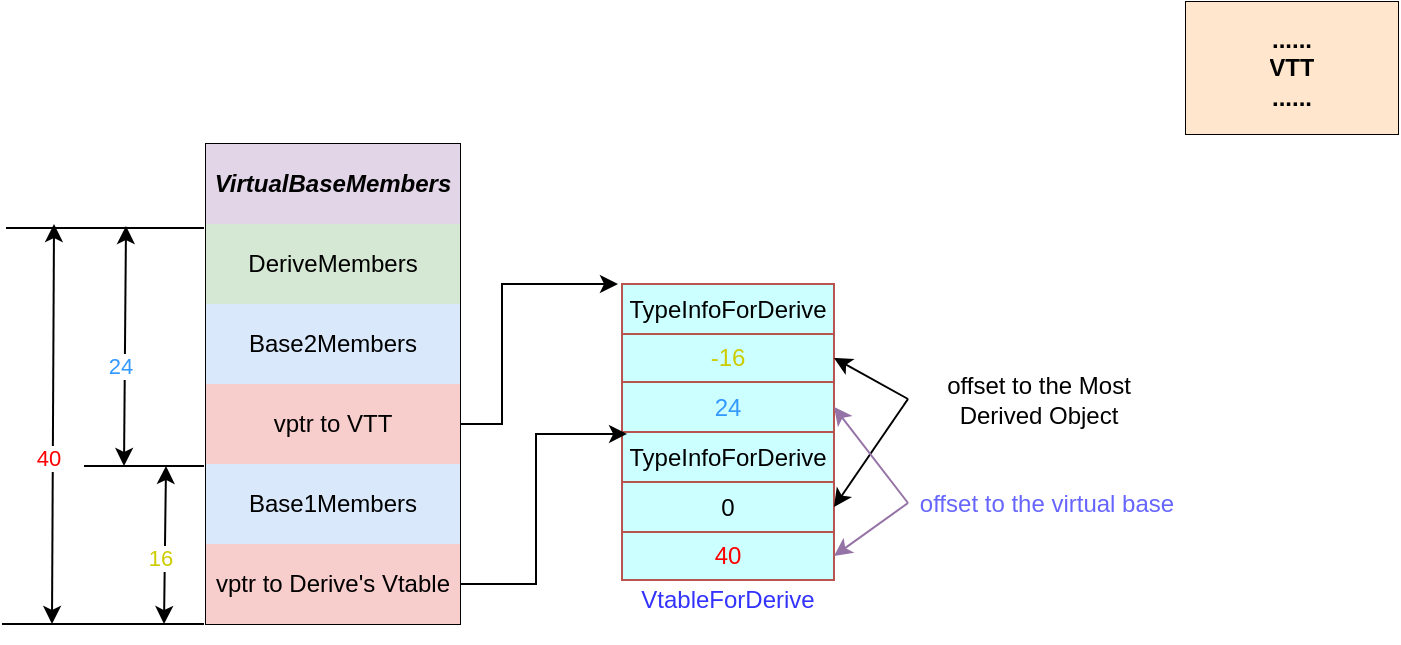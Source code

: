 <mxfile version="21.1.4" type="github">
  <diagram name="Page-1" id="Z4LBQn6rZYfF_phMx3Hy">
    <mxGraphModel dx="743" dy="404" grid="0" gridSize="10" guides="1" tooltips="1" connect="1" arrows="1" fold="1" page="0" pageScale="1" pageWidth="827" pageHeight="1169" math="0" shadow="0">
      <root>
        <mxCell id="0" />
        <mxCell id="1" parent="0" />
        <mxCell id="7Ac4m7rwerT7wqy9Ey1k-1" value="" style="shape=table;startSize=0;container=1;collapsible=0;childLayout=tableLayout;" parent="1" vertex="1">
          <mxGeometry x="174" y="163" width="127" height="240" as="geometry" />
        </mxCell>
        <mxCell id="7Ac4m7rwerT7wqy9Ey1k-14" value="" style="shape=tableRow;horizontal=0;startSize=0;swimlaneHead=0;swimlaneBody=0;strokeColor=inherit;top=0;left=0;bottom=0;right=0;collapsible=0;dropTarget=0;fillColor=none;points=[[0,0.5],[1,0.5]];portConstraint=eastwest;" parent="7Ac4m7rwerT7wqy9Ey1k-1" vertex="1">
          <mxGeometry width="127" height="40" as="geometry" />
        </mxCell>
        <mxCell id="7Ac4m7rwerT7wqy9Ey1k-15" value="&lt;b&gt;&lt;i&gt;VirtualBaseMembers&lt;/i&gt;&lt;/b&gt;" style="shape=partialRectangle;html=1;whiteSpace=wrap;connectable=0;strokeColor=#9673a6;overflow=hidden;fillColor=#e1d5e7;top=0;left=0;bottom=0;right=0;pointerEvents=1;" parent="7Ac4m7rwerT7wqy9Ey1k-14" vertex="1">
          <mxGeometry width="127" height="40" as="geometry">
            <mxRectangle width="127" height="40" as="alternateBounds" />
          </mxGeometry>
        </mxCell>
        <mxCell id="7Ac4m7rwerT7wqy9Ey1k-16" value="" style="shape=tableRow;horizontal=0;startSize=0;swimlaneHead=0;swimlaneBody=0;strokeColor=inherit;top=0;left=0;bottom=0;right=0;collapsible=0;dropTarget=0;fillColor=none;points=[[0,0.5],[1,0.5]];portConstraint=eastwest;" parent="7Ac4m7rwerT7wqy9Ey1k-1" vertex="1">
          <mxGeometry y="40" width="127" height="40" as="geometry" />
        </mxCell>
        <mxCell id="7Ac4m7rwerT7wqy9Ey1k-17" value="DeriveMembers" style="shape=partialRectangle;html=1;whiteSpace=wrap;connectable=0;strokeColor=#82b366;overflow=hidden;fillColor=#d5e8d4;top=0;left=0;bottom=0;right=0;pointerEvents=1;" parent="7Ac4m7rwerT7wqy9Ey1k-16" vertex="1">
          <mxGeometry width="127" height="40" as="geometry">
            <mxRectangle width="127" height="40" as="alternateBounds" />
          </mxGeometry>
        </mxCell>
        <mxCell id="7Ac4m7rwerT7wqy9Ey1k-18" value="" style="shape=tableRow;horizontal=0;startSize=0;swimlaneHead=0;swimlaneBody=0;strokeColor=inherit;top=0;left=0;bottom=0;right=0;collapsible=0;dropTarget=0;fillColor=none;points=[[0,0.5],[1,0.5]];portConstraint=eastwest;" parent="7Ac4m7rwerT7wqy9Ey1k-1" vertex="1">
          <mxGeometry y="80" width="127" height="40" as="geometry" />
        </mxCell>
        <mxCell id="7Ac4m7rwerT7wqy9Ey1k-19" value="Base2Members" style="shape=partialRectangle;html=1;whiteSpace=wrap;connectable=0;strokeColor=#6c8ebf;overflow=hidden;fillColor=#dae8fc;top=0;left=0;bottom=0;right=0;pointerEvents=1;" parent="7Ac4m7rwerT7wqy9Ey1k-18" vertex="1">
          <mxGeometry width="127" height="40" as="geometry">
            <mxRectangle width="127" height="40" as="alternateBounds" />
          </mxGeometry>
        </mxCell>
        <mxCell id="7Ac4m7rwerT7wqy9Ey1k-20" value="" style="shape=tableRow;horizontal=0;startSize=0;swimlaneHead=0;swimlaneBody=0;strokeColor=inherit;top=0;left=0;bottom=0;right=0;collapsible=0;dropTarget=0;fillColor=none;points=[[0,0.5],[1,0.5]];portConstraint=eastwest;" parent="7Ac4m7rwerT7wqy9Ey1k-1" vertex="1">
          <mxGeometry y="120" width="127" height="40" as="geometry" />
        </mxCell>
        <mxCell id="7Ac4m7rwerT7wqy9Ey1k-21" value="vptr to VTT" style="shape=partialRectangle;html=1;whiteSpace=wrap;connectable=0;strokeColor=#b85450;overflow=hidden;fillColor=#f8cecc;top=0;left=0;bottom=0;right=0;pointerEvents=1;" parent="7Ac4m7rwerT7wqy9Ey1k-20" vertex="1">
          <mxGeometry width="127" height="40" as="geometry">
            <mxRectangle width="127" height="40" as="alternateBounds" />
          </mxGeometry>
        </mxCell>
        <mxCell id="7Ac4m7rwerT7wqy9Ey1k-22" value="" style="shape=tableRow;horizontal=0;startSize=0;swimlaneHead=0;swimlaneBody=0;strokeColor=inherit;top=0;left=0;bottom=0;right=0;collapsible=0;dropTarget=0;fillColor=none;points=[[0,0.5],[1,0.5]];portConstraint=eastwest;" parent="7Ac4m7rwerT7wqy9Ey1k-1" vertex="1">
          <mxGeometry y="160" width="127" height="40" as="geometry" />
        </mxCell>
        <mxCell id="7Ac4m7rwerT7wqy9Ey1k-23" value="Base1Members" style="shape=partialRectangle;html=1;whiteSpace=wrap;connectable=0;strokeColor=#6c8ebf;overflow=hidden;fillColor=#dae8fc;top=0;left=0;bottom=0;right=0;pointerEvents=1;" parent="7Ac4m7rwerT7wqy9Ey1k-22" vertex="1">
          <mxGeometry width="127" height="40" as="geometry">
            <mxRectangle width="127" height="40" as="alternateBounds" />
          </mxGeometry>
        </mxCell>
        <mxCell id="7Ac4m7rwerT7wqy9Ey1k-24" value="" style="shape=tableRow;horizontal=0;startSize=0;swimlaneHead=0;swimlaneBody=0;strokeColor=inherit;top=0;left=0;bottom=0;right=0;collapsible=0;dropTarget=0;fillColor=none;points=[[0,0.5],[1,0.5]];portConstraint=eastwest;" parent="7Ac4m7rwerT7wqy9Ey1k-1" vertex="1">
          <mxGeometry y="200" width="127" height="40" as="geometry" />
        </mxCell>
        <mxCell id="7Ac4m7rwerT7wqy9Ey1k-25" value="vptr to Derive&#39;s Vtable" style="shape=partialRectangle;html=1;whiteSpace=wrap;connectable=0;strokeColor=#b85450;overflow=hidden;fillColor=#f8cecc;top=0;left=0;bottom=0;right=0;pointerEvents=1;" parent="7Ac4m7rwerT7wqy9Ey1k-24" vertex="1">
          <mxGeometry width="127" height="40" as="geometry">
            <mxRectangle width="127" height="40" as="alternateBounds" />
          </mxGeometry>
        </mxCell>
        <mxCell id="7Ac4m7rwerT7wqy9Ey1k-26" value="" style="shape=table;startSize=0;container=1;collapsible=0;childLayout=tableLayout;fillColor=#CCFFFF;strokeColor=#b85450;" parent="1" vertex="1">
          <mxGeometry x="382" y="233" width="106" height="148" as="geometry" />
        </mxCell>
        <mxCell id="7Ac4m7rwerT7wqy9Ey1k-27" value="" style="shape=tableRow;horizontal=0;startSize=0;swimlaneHead=0;swimlaneBody=0;strokeColor=inherit;top=0;left=0;bottom=0;right=0;collapsible=0;dropTarget=0;fillColor=none;points=[[0,0.5],[1,0.5]];portConstraint=eastwest;" parent="7Ac4m7rwerT7wqy9Ey1k-26" vertex="1">
          <mxGeometry width="106" height="25" as="geometry" />
        </mxCell>
        <mxCell id="7Ac4m7rwerT7wqy9Ey1k-28" value="TypeInfoForDerive" style="shape=partialRectangle;html=1;whiteSpace=wrap;connectable=0;strokeColor=inherit;overflow=hidden;fillColor=none;top=0;left=0;bottom=0;right=0;pointerEvents=1;" parent="7Ac4m7rwerT7wqy9Ey1k-27" vertex="1">
          <mxGeometry width="106" height="25" as="geometry">
            <mxRectangle width="106" height="25" as="alternateBounds" />
          </mxGeometry>
        </mxCell>
        <mxCell id="7Ac4m7rwerT7wqy9Ey1k-29" value="" style="shape=tableRow;horizontal=0;startSize=0;swimlaneHead=0;swimlaneBody=0;strokeColor=inherit;top=0;left=0;bottom=0;right=0;collapsible=0;dropTarget=0;fillColor=none;points=[[0,0.5],[1,0.5]];portConstraint=eastwest;" parent="7Ac4m7rwerT7wqy9Ey1k-26" vertex="1">
          <mxGeometry y="25" width="106" height="24" as="geometry" />
        </mxCell>
        <mxCell id="7Ac4m7rwerT7wqy9Ey1k-30" value="&lt;font color=&quot;#cccc00&quot;&gt;-16&lt;/font&gt;" style="shape=partialRectangle;html=1;whiteSpace=wrap;connectable=0;strokeColor=inherit;overflow=hidden;fillColor=none;top=0;left=0;bottom=0;right=0;pointerEvents=1;" parent="7Ac4m7rwerT7wqy9Ey1k-29" vertex="1">
          <mxGeometry width="106" height="24" as="geometry">
            <mxRectangle width="106" height="24" as="alternateBounds" />
          </mxGeometry>
        </mxCell>
        <mxCell id="7Ac4m7rwerT7wqy9Ey1k-31" value="" style="shape=tableRow;horizontal=0;startSize=0;swimlaneHead=0;swimlaneBody=0;strokeColor=inherit;top=0;left=0;bottom=0;right=0;collapsible=0;dropTarget=0;fillColor=none;points=[[0,0.5],[1,0.5]];portConstraint=eastwest;" parent="7Ac4m7rwerT7wqy9Ey1k-26" vertex="1">
          <mxGeometry y="49" width="106" height="25" as="geometry" />
        </mxCell>
        <mxCell id="7Ac4m7rwerT7wqy9Ey1k-32" value="&lt;font color=&quot;#3399ff&quot;&gt;24&lt;/font&gt;" style="shape=partialRectangle;html=1;whiteSpace=wrap;connectable=0;strokeColor=inherit;overflow=hidden;fillColor=none;top=0;left=0;bottom=0;right=0;pointerEvents=1;" parent="7Ac4m7rwerT7wqy9Ey1k-31" vertex="1">
          <mxGeometry width="106" height="25" as="geometry">
            <mxRectangle width="106" height="25" as="alternateBounds" />
          </mxGeometry>
        </mxCell>
        <mxCell id="7Ac4m7rwerT7wqy9Ey1k-33" value="" style="shape=tableRow;horizontal=0;startSize=0;swimlaneHead=0;swimlaneBody=0;strokeColor=inherit;top=0;left=0;bottom=0;right=0;collapsible=0;dropTarget=0;fillColor=none;points=[[0,0.5],[1,0.5]];portConstraint=eastwest;" parent="7Ac4m7rwerT7wqy9Ey1k-26" vertex="1">
          <mxGeometry y="74" width="106" height="25" as="geometry" />
        </mxCell>
        <mxCell id="7Ac4m7rwerT7wqy9Ey1k-34" value="TypeInfoForDerive" style="shape=partialRectangle;html=1;whiteSpace=wrap;connectable=0;strokeColor=inherit;overflow=hidden;fillColor=none;top=0;left=0;bottom=0;right=0;pointerEvents=1;" parent="7Ac4m7rwerT7wqy9Ey1k-33" vertex="1">
          <mxGeometry width="106" height="25" as="geometry">
            <mxRectangle width="106" height="25" as="alternateBounds" />
          </mxGeometry>
        </mxCell>
        <mxCell id="7Ac4m7rwerT7wqy9Ey1k-35" value="" style="shape=tableRow;horizontal=0;startSize=0;swimlaneHead=0;swimlaneBody=0;strokeColor=inherit;top=0;left=0;bottom=0;right=0;collapsible=0;dropTarget=0;fillColor=none;points=[[0,0.5],[1,0.5]];portConstraint=eastwest;" parent="7Ac4m7rwerT7wqy9Ey1k-26" vertex="1">
          <mxGeometry y="99" width="106" height="25" as="geometry" />
        </mxCell>
        <mxCell id="7Ac4m7rwerT7wqy9Ey1k-36" value="0" style="shape=partialRectangle;html=1;whiteSpace=wrap;connectable=0;strokeColor=inherit;overflow=hidden;fillColor=none;top=0;left=0;bottom=0;right=0;pointerEvents=1;" parent="7Ac4m7rwerT7wqy9Ey1k-35" vertex="1">
          <mxGeometry width="106" height="25" as="geometry">
            <mxRectangle width="106" height="25" as="alternateBounds" />
          </mxGeometry>
        </mxCell>
        <mxCell id="7Ac4m7rwerT7wqy9Ey1k-37" value="" style="shape=tableRow;horizontal=0;startSize=0;swimlaneHead=0;swimlaneBody=0;strokeColor=inherit;top=0;left=0;bottom=0;right=0;collapsible=0;dropTarget=0;fillColor=none;points=[[0,0.5],[1,0.5]];portConstraint=eastwest;" parent="7Ac4m7rwerT7wqy9Ey1k-26" vertex="1">
          <mxGeometry y="124" width="106" height="24" as="geometry" />
        </mxCell>
        <mxCell id="7Ac4m7rwerT7wqy9Ey1k-38" value="&lt;font color=&quot;#ff0000&quot;&gt;40&lt;/font&gt;" style="shape=partialRectangle;html=1;whiteSpace=wrap;connectable=0;strokeColor=inherit;overflow=hidden;fillColor=none;top=0;left=0;bottom=0;right=0;pointerEvents=1;" parent="7Ac4m7rwerT7wqy9Ey1k-37" vertex="1">
          <mxGeometry width="106" height="24" as="geometry">
            <mxRectangle width="106" height="24" as="alternateBounds" />
          </mxGeometry>
        </mxCell>
        <mxCell id="7Ac4m7rwerT7wqy9Ey1k-53" value="" style="shape=table;startSize=0;container=1;collapsible=0;childLayout=tableLayout;" parent="1" vertex="1">
          <mxGeometry x="664" y="92" width="106" height="66" as="geometry" />
        </mxCell>
        <mxCell id="7Ac4m7rwerT7wqy9Ey1k-54" value="" style="shape=tableRow;horizontal=0;startSize=0;swimlaneHead=0;swimlaneBody=0;strokeColor=inherit;top=0;left=0;bottom=0;right=0;collapsible=0;dropTarget=0;fillColor=none;points=[[0,0.5],[1,0.5]];portConstraint=eastwest;" parent="7Ac4m7rwerT7wqy9Ey1k-53" vertex="1">
          <mxGeometry width="106" height="66" as="geometry" />
        </mxCell>
        <mxCell id="7Ac4m7rwerT7wqy9Ey1k-55" value="&lt;b&gt;......&lt;br&gt;VTT&lt;br&gt;......&lt;/b&gt;" style="shape=partialRectangle;html=1;whiteSpace=wrap;connectable=0;strokeColor=#d79b00;overflow=hidden;fillColor=#ffe6cc;top=0;left=0;bottom=0;right=0;pointerEvents=1;" parent="7Ac4m7rwerT7wqy9Ey1k-54" vertex="1">
          <mxGeometry width="106" height="66" as="geometry">
            <mxRectangle width="106" height="66" as="alternateBounds" />
          </mxGeometry>
        </mxCell>
        <mxCell id="7Ac4m7rwerT7wqy9Ey1k-56" style="edgeStyle=orthogonalEdgeStyle;rounded=0;orthogonalLoop=1;jettySize=auto;html=1;entryX=0.024;entryY=0.039;entryDx=0;entryDy=0;entryPerimeter=0;" parent="1" source="7Ac4m7rwerT7wqy9Ey1k-24" target="7Ac4m7rwerT7wqy9Ey1k-33" edge="1">
          <mxGeometry relative="1" as="geometry">
            <Array as="points">
              <mxPoint x="339" y="383" />
              <mxPoint x="339" y="308" />
            </Array>
          </mxGeometry>
        </mxCell>
        <mxCell id="7Ac4m7rwerT7wqy9Ey1k-57" style="edgeStyle=orthogonalEdgeStyle;rounded=0;orthogonalLoop=1;jettySize=auto;html=1;exitX=1;exitY=0.5;exitDx=0;exitDy=0;" parent="1" source="7Ac4m7rwerT7wqy9Ey1k-20" edge="1">
          <mxGeometry relative="1" as="geometry">
            <Array as="points">
              <mxPoint x="322" y="303" />
              <mxPoint x="322" y="233" />
            </Array>
            <mxPoint x="380" y="233" as="targetPoint" />
          </mxGeometry>
        </mxCell>
        <mxCell id="7Ac4m7rwerT7wqy9Ey1k-58" value="" style="endArrow=none;html=1;rounded=0;" parent="1" edge="1">
          <mxGeometry width="50" height="50" relative="1" as="geometry">
            <mxPoint x="113" y="324" as="sourcePoint" />
            <mxPoint x="173" y="324" as="targetPoint" />
          </mxGeometry>
        </mxCell>
        <mxCell id="7Ac4m7rwerT7wqy9Ey1k-59" value="" style="endArrow=none;html=1;rounded=0;" parent="1" edge="1">
          <mxGeometry width="50" height="50" relative="1" as="geometry">
            <mxPoint x="74" y="205" as="sourcePoint" />
            <mxPoint x="173" y="205" as="targetPoint" />
          </mxGeometry>
        </mxCell>
        <mxCell id="7Ac4m7rwerT7wqy9Ey1k-60" value="" style="endArrow=classic;startArrow=classic;html=1;rounded=0;" parent="1" edge="1">
          <mxGeometry width="50" height="50" relative="1" as="geometry">
            <mxPoint x="133" y="324" as="sourcePoint" />
            <mxPoint x="134" y="204" as="targetPoint" />
          </mxGeometry>
        </mxCell>
        <mxCell id="7Ac4m7rwerT7wqy9Ey1k-61" value="&lt;font color=&quot;#3399ff&quot;&gt;24&lt;/font&gt;" style="edgeLabel;html=1;align=center;verticalAlign=middle;resizable=0;points=[];" parent="7Ac4m7rwerT7wqy9Ey1k-60" vertex="1" connectable="0">
          <mxGeometry x="-0.169" y="3" relative="1" as="geometry">
            <mxPoint as="offset" />
          </mxGeometry>
        </mxCell>
        <mxCell id="7Ac4m7rwerT7wqy9Ey1k-62" value="" style="endArrow=none;html=1;rounded=0;" parent="1" edge="1">
          <mxGeometry width="50" height="50" relative="1" as="geometry">
            <mxPoint x="72" y="403" as="sourcePoint" />
            <mxPoint x="173" y="403" as="targetPoint" />
          </mxGeometry>
        </mxCell>
        <mxCell id="7Ac4m7rwerT7wqy9Ey1k-63" value="" style="endArrow=classic;startArrow=classic;html=1;rounded=0;" parent="1" edge="1">
          <mxGeometry width="50" height="50" relative="1" as="geometry">
            <mxPoint x="153" y="403" as="sourcePoint" />
            <mxPoint x="154" y="324" as="targetPoint" />
          </mxGeometry>
        </mxCell>
        <mxCell id="7Ac4m7rwerT7wqy9Ey1k-64" value="&lt;font color=&quot;#cccc00&quot;&gt;16&lt;/font&gt;" style="edgeLabel;html=1;align=center;verticalAlign=middle;resizable=0;points=[];" parent="7Ac4m7rwerT7wqy9Ey1k-63" vertex="1" connectable="0">
          <mxGeometry x="-0.169" y="3" relative="1" as="geometry">
            <mxPoint as="offset" />
          </mxGeometry>
        </mxCell>
        <mxCell id="7Ac4m7rwerT7wqy9Ey1k-66" value="" style="endArrow=classic;startArrow=classic;html=1;rounded=0;" parent="1" edge="1">
          <mxGeometry width="50" height="50" relative="1" as="geometry">
            <mxPoint x="97" y="403" as="sourcePoint" />
            <mxPoint x="98" y="203" as="targetPoint" />
          </mxGeometry>
        </mxCell>
        <mxCell id="7Ac4m7rwerT7wqy9Ey1k-67" value="&lt;font color=&quot;#ff0000&quot;&gt;40&lt;/font&gt;" style="edgeLabel;html=1;align=center;verticalAlign=middle;resizable=0;points=[];" parent="7Ac4m7rwerT7wqy9Ey1k-66" vertex="1" connectable="0">
          <mxGeometry x="-0.169" y="3" relative="1" as="geometry">
            <mxPoint as="offset" />
          </mxGeometry>
        </mxCell>
        <mxCell id="7Ac4m7rwerT7wqy9Ey1k-68" value="&lt;font color=&quot;#3333ff&quot;&gt;VtableForDerive&lt;/font&gt;" style="text;html=1;strokeColor=none;fillColor=none;align=center;verticalAlign=middle;whiteSpace=wrap;rounded=0;fontColor=#CCCC00;" parent="1" vertex="1">
          <mxGeometry x="405" y="376" width="60" height="30" as="geometry" />
        </mxCell>
        <mxCell id="FHhkWSt3l9Is0KGS13Nq-3" style="rounded=0;orthogonalLoop=1;jettySize=auto;html=1;exitX=0;exitY=0.5;exitDx=0;exitDy=0;entryX=1;entryY=0.5;entryDx=0;entryDy=0;" parent="1" source="FHhkWSt3l9Is0KGS13Nq-2" target="7Ac4m7rwerT7wqy9Ey1k-35" edge="1">
          <mxGeometry relative="1" as="geometry" />
        </mxCell>
        <mxCell id="FHhkWSt3l9Is0KGS13Nq-4" style="rounded=0;orthogonalLoop=1;jettySize=auto;html=1;exitX=0;exitY=0.5;exitDx=0;exitDy=0;entryX=1;entryY=0.5;entryDx=0;entryDy=0;" parent="1" source="FHhkWSt3l9Is0KGS13Nq-2" target="7Ac4m7rwerT7wqy9Ey1k-29" edge="1">
          <mxGeometry relative="1" as="geometry" />
        </mxCell>
        <mxCell id="FHhkWSt3l9Is0KGS13Nq-2" value="offset to the Most Derived Object" style="text;html=1;strokeColor=none;fillColor=none;align=center;verticalAlign=middle;whiteSpace=wrap;rounded=0;" parent="1" vertex="1">
          <mxGeometry x="525" y="279" width="131" height="23" as="geometry" />
        </mxCell>
        <mxCell id="FHhkWSt3l9Is0KGS13Nq-6" style="rounded=0;orthogonalLoop=1;jettySize=auto;html=1;exitX=0;exitY=0.5;exitDx=0;exitDy=0;entryX=1;entryY=0.5;entryDx=0;entryDy=0;fillColor=#e1d5e7;strokeColor=#9673a6;" parent="1" source="FHhkWSt3l9Is0KGS13Nq-5" target="7Ac4m7rwerT7wqy9Ey1k-31" edge="1">
          <mxGeometry relative="1" as="geometry" />
        </mxCell>
        <mxCell id="FHhkWSt3l9Is0KGS13Nq-7" style="rounded=0;orthogonalLoop=1;jettySize=auto;html=1;exitX=0;exitY=0.5;exitDx=0;exitDy=0;entryX=1;entryY=0.5;entryDx=0;entryDy=0;fillColor=#e1d5e7;strokeColor=#9673a6;" parent="1" source="FHhkWSt3l9Is0KGS13Nq-5" target="7Ac4m7rwerT7wqy9Ey1k-37" edge="1">
          <mxGeometry relative="1" as="geometry" />
        </mxCell>
        <mxCell id="FHhkWSt3l9Is0KGS13Nq-5" value="&lt;font color=&quot;#6666ff&quot;&gt;offset to the virtual base&lt;/font&gt;" style="text;html=1;strokeColor=none;fillColor=none;align=center;verticalAlign=middle;whiteSpace=wrap;rounded=0;" parent="1" vertex="1">
          <mxGeometry x="525" y="331" width="139" height="23" as="geometry" />
        </mxCell>
      </root>
    </mxGraphModel>
  </diagram>
</mxfile>
